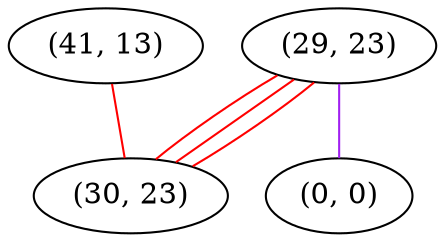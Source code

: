 graph "" {
"(41, 13)";
"(29, 23)";
"(30, 23)";
"(0, 0)";
"(41, 13)" -- "(30, 23)"  [color=red, key=0, weight=1];
"(29, 23)" -- "(0, 0)"  [color=purple, key=0, weight=4];
"(29, 23)" -- "(30, 23)"  [color=red, key=0, weight=1];
"(29, 23)" -- "(30, 23)"  [color=red, key=1, weight=1];
"(29, 23)" -- "(30, 23)"  [color=red, key=2, weight=1];
}
